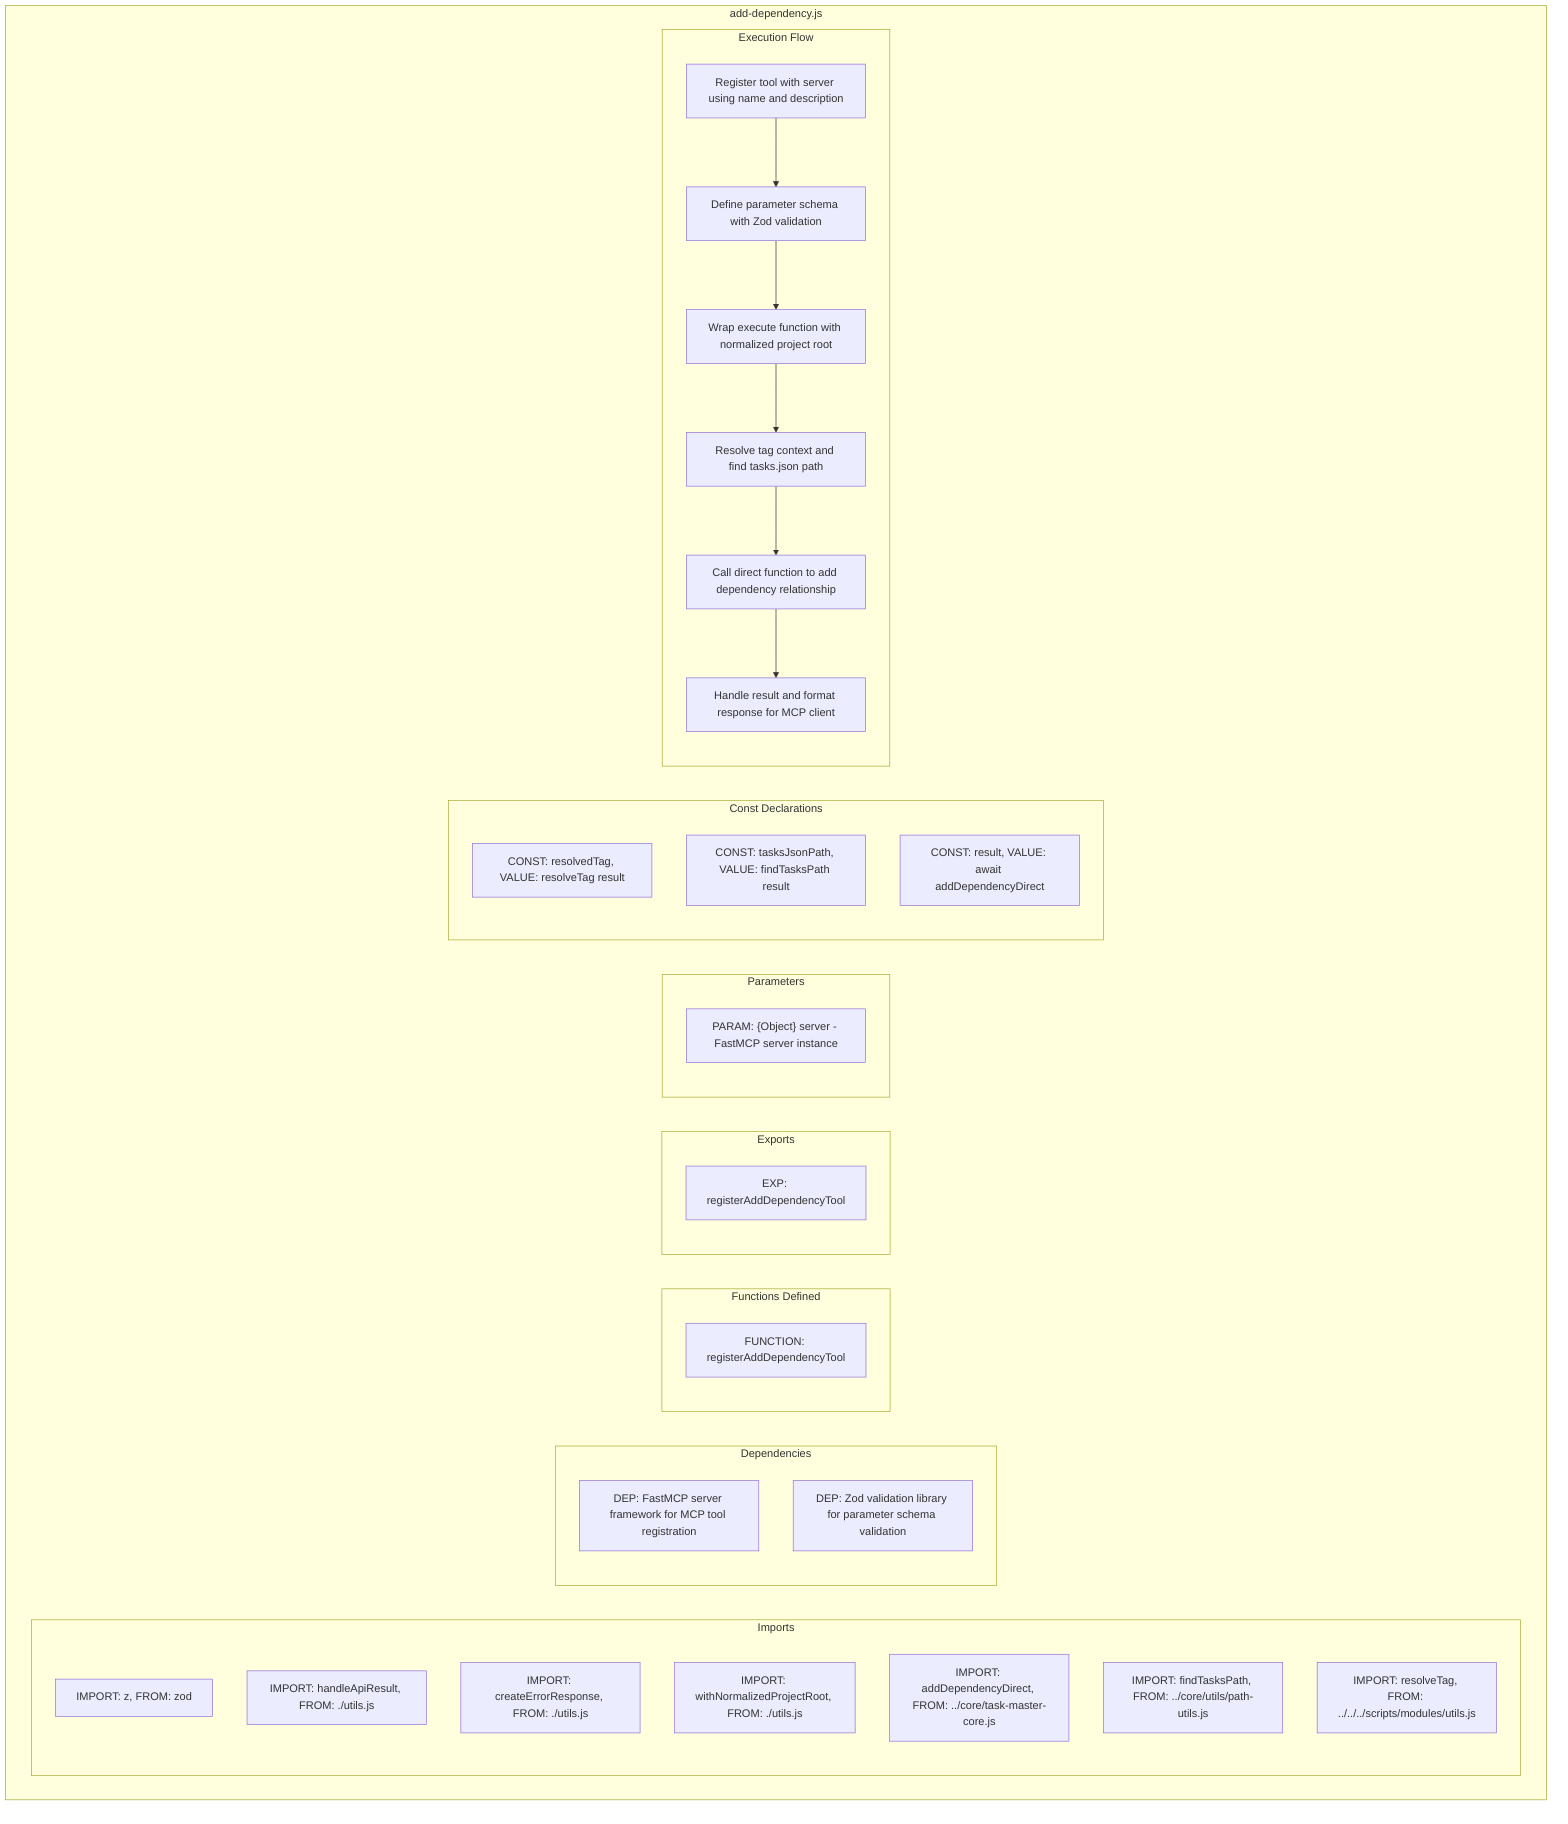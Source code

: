 flowchart TB
    subgraph Imports["Imports"]
        I1["IMPORT: z, FROM: zod"]
        I2["IMPORT: handleApiResult, FROM: ./utils.js"]
        I3["IMPORT: createErrorResponse, FROM: ./utils.js"]
        I4["IMPORT: withNormalizedProjectRoot, FROM: ./utils.js"]
        I5["IMPORT: addDependencyDirect, FROM: ../core/task-master-core.js"]
        I6["IMPORT: findTasksPath, FROM: ../core/utils/path-utils.js"]
        I7["IMPORT: resolveTag, FROM: ../../../scripts/modules/utils.js"]
    end
    
    subgraph Dependencies["Dependencies"]
        D1["DEP: FastMCP server framework for MCP tool registration"]
        D2["DEP: Zod validation library for parameter schema validation"]
    end
    
    subgraph FunctionsDefined["Functions Defined"]
        FU1["FUNCTION: registerAddDependencyTool"]
    end
    
    subgraph Exports["Exports"]
        E1["EXP: registerAddDependencyTool"]
    end
    
    subgraph Parameters["Parameters"]
        P1["PARAM: {Object} server - FastMCP server instance"]
    end
    
    subgraph Constants["Const Declarations"]
        C1["CONST: resolvedTag, VALUE: resolveTag result"]
        C2["CONST: tasksJsonPath, VALUE: findTasksPath result"]
        C3["CONST: result, VALUE: await addDependencyDirect"]
    end
    
    subgraph ExecutionFlow["Execution Flow"]
        FL1["Register tool with server using name and description"]
        FL2["Define parameter schema with Zod validation"]
        FL3["Wrap execute function with normalized project root"]
        FL4["Resolve tag context and find tasks.json path"]
        FL5["Call direct function to add dependency relationship"]
        FL6["Handle result and format response for MCP client"]
    end
    
    subgraph addDependency["add-dependency.js"]
        Imports
        Dependencies
        FunctionsDefined
        Exports
        Parameters
        Constants
        ExecutionFlow
    end
    
    FL1 --> FL2
    FL2 --> FL3
    FL3 --> FL4
    FL4 --> FL5
    FL5 --> FL6